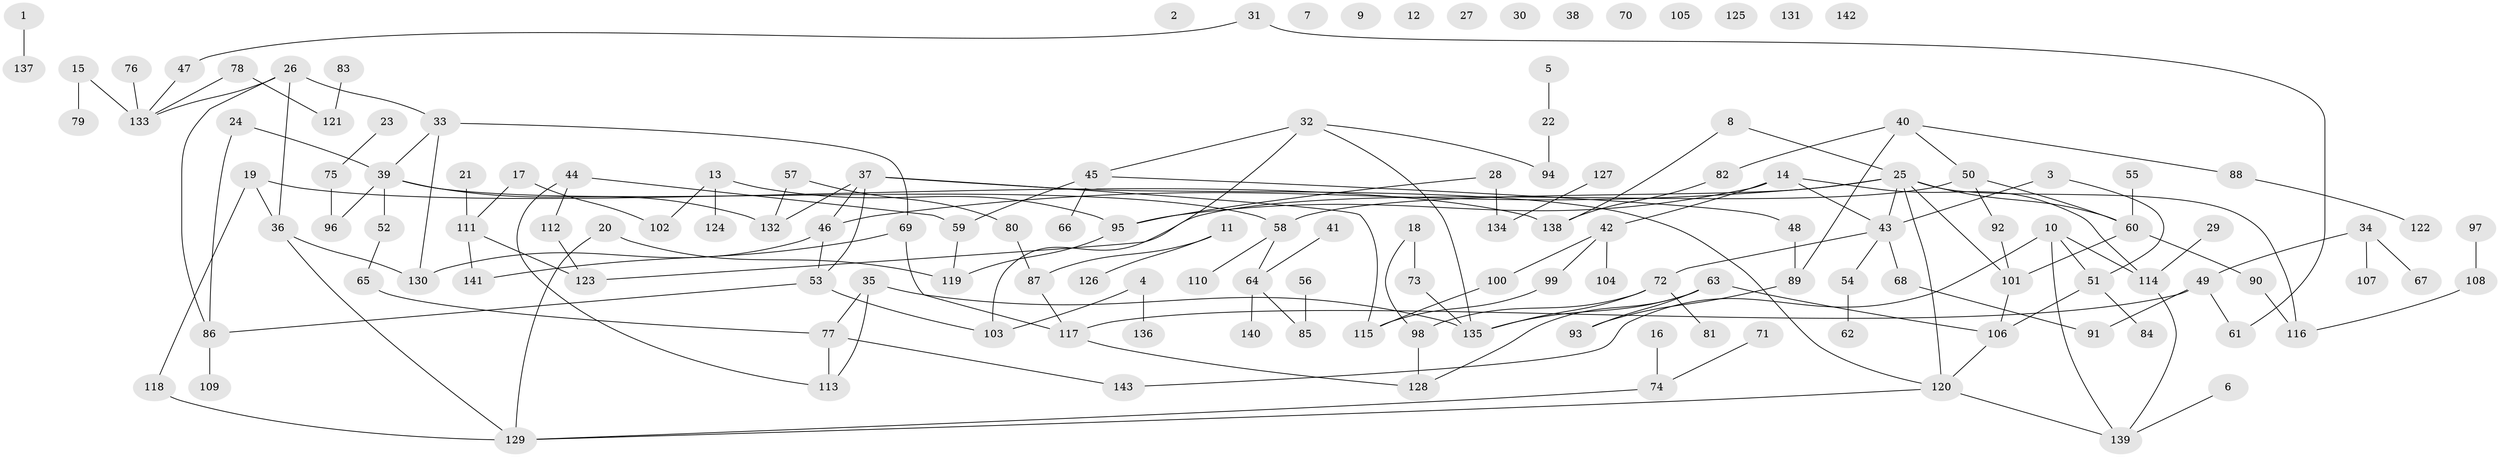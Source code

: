 // coarse degree distribution, {0: 0.13541666666666666, 6: 0.052083333333333336, 3: 0.16666666666666666, 1: 0.20833333333333334, 8: 0.020833333333333332, 4: 0.125, 2: 0.22916666666666666, 5: 0.041666666666666664, 7: 0.020833333333333332}
// Generated by graph-tools (version 1.1) at 2025/41/03/06/25 10:41:23]
// undirected, 143 vertices, 169 edges
graph export_dot {
graph [start="1"]
  node [color=gray90,style=filled];
  1;
  2;
  3;
  4;
  5;
  6;
  7;
  8;
  9;
  10;
  11;
  12;
  13;
  14;
  15;
  16;
  17;
  18;
  19;
  20;
  21;
  22;
  23;
  24;
  25;
  26;
  27;
  28;
  29;
  30;
  31;
  32;
  33;
  34;
  35;
  36;
  37;
  38;
  39;
  40;
  41;
  42;
  43;
  44;
  45;
  46;
  47;
  48;
  49;
  50;
  51;
  52;
  53;
  54;
  55;
  56;
  57;
  58;
  59;
  60;
  61;
  62;
  63;
  64;
  65;
  66;
  67;
  68;
  69;
  70;
  71;
  72;
  73;
  74;
  75;
  76;
  77;
  78;
  79;
  80;
  81;
  82;
  83;
  84;
  85;
  86;
  87;
  88;
  89;
  90;
  91;
  92;
  93;
  94;
  95;
  96;
  97;
  98;
  99;
  100;
  101;
  102;
  103;
  104;
  105;
  106;
  107;
  108;
  109;
  110;
  111;
  112;
  113;
  114;
  115;
  116;
  117;
  118;
  119;
  120;
  121;
  122;
  123;
  124;
  125;
  126;
  127;
  128;
  129;
  130;
  131;
  132;
  133;
  134;
  135;
  136;
  137;
  138;
  139;
  140;
  141;
  142;
  143;
  1 -- 137;
  3 -- 43;
  3 -- 51;
  4 -- 103;
  4 -- 136;
  5 -- 22;
  6 -- 139;
  8 -- 25;
  8 -- 138;
  10 -- 51;
  10 -- 114;
  10 -- 139;
  10 -- 143;
  11 -- 87;
  11 -- 126;
  13 -- 95;
  13 -- 102;
  13 -- 124;
  14 -- 42;
  14 -- 43;
  14 -- 95;
  14 -- 114;
  15 -- 79;
  15 -- 133;
  16 -- 74;
  17 -- 102;
  17 -- 111;
  18 -- 73;
  18 -- 98;
  19 -- 36;
  19 -- 118;
  19 -- 138;
  20 -- 119;
  20 -- 129;
  21 -- 111;
  22 -- 94;
  23 -- 75;
  24 -- 39;
  24 -- 86;
  25 -- 43;
  25 -- 46;
  25 -- 58;
  25 -- 60;
  25 -- 101;
  25 -- 116;
  25 -- 120;
  26 -- 33;
  26 -- 36;
  26 -- 86;
  26 -- 133;
  28 -- 95;
  28 -- 134;
  29 -- 114;
  31 -- 47;
  31 -- 61;
  32 -- 45;
  32 -- 94;
  32 -- 103;
  32 -- 135;
  33 -- 39;
  33 -- 69;
  33 -- 130;
  34 -- 49;
  34 -- 67;
  34 -- 107;
  35 -- 77;
  35 -- 113;
  35 -- 135;
  36 -- 129;
  36 -- 130;
  37 -- 46;
  37 -- 53;
  37 -- 115;
  37 -- 120;
  37 -- 132;
  39 -- 52;
  39 -- 58;
  39 -- 96;
  39 -- 132;
  40 -- 50;
  40 -- 82;
  40 -- 88;
  40 -- 89;
  41 -- 64;
  42 -- 99;
  42 -- 100;
  42 -- 104;
  43 -- 54;
  43 -- 68;
  43 -- 72;
  44 -- 59;
  44 -- 112;
  44 -- 113;
  45 -- 48;
  45 -- 59;
  45 -- 66;
  46 -- 53;
  46 -- 130;
  47 -- 133;
  48 -- 89;
  49 -- 61;
  49 -- 91;
  49 -- 117;
  50 -- 60;
  50 -- 92;
  50 -- 123;
  51 -- 84;
  51 -- 106;
  52 -- 65;
  53 -- 86;
  53 -- 103;
  54 -- 62;
  55 -- 60;
  56 -- 85;
  57 -- 80;
  57 -- 132;
  58 -- 64;
  58 -- 110;
  59 -- 119;
  60 -- 90;
  60 -- 101;
  63 -- 93;
  63 -- 106;
  63 -- 128;
  63 -- 135;
  64 -- 85;
  64 -- 140;
  65 -- 77;
  68 -- 91;
  69 -- 117;
  69 -- 141;
  71 -- 74;
  72 -- 81;
  72 -- 98;
  72 -- 135;
  73 -- 135;
  74 -- 129;
  75 -- 96;
  76 -- 133;
  77 -- 113;
  77 -- 143;
  78 -- 121;
  78 -- 133;
  80 -- 87;
  82 -- 138;
  83 -- 121;
  86 -- 109;
  87 -- 117;
  88 -- 122;
  89 -- 93;
  90 -- 116;
  92 -- 101;
  95 -- 119;
  97 -- 108;
  98 -- 128;
  99 -- 115;
  100 -- 115;
  101 -- 106;
  106 -- 120;
  108 -- 116;
  111 -- 123;
  111 -- 141;
  112 -- 123;
  114 -- 139;
  117 -- 128;
  118 -- 129;
  120 -- 129;
  120 -- 139;
  127 -- 134;
}
